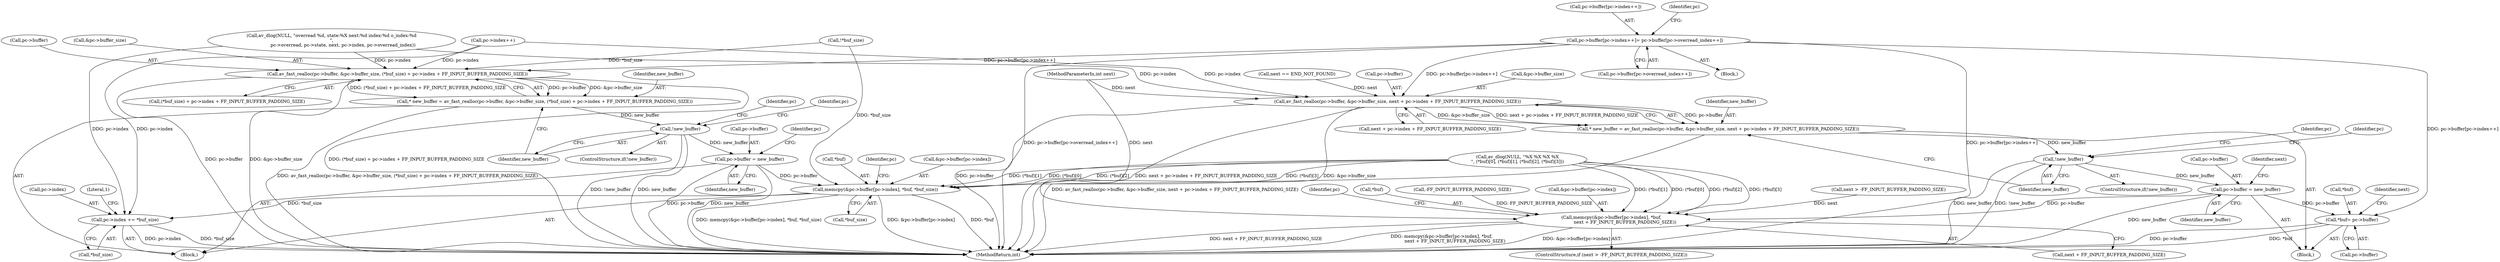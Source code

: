 digraph "0_FFmpeg_f31011e9abfb2ae75bb32bc44e2c34194c8dc40a@API" {
"1000162" [label="(Call,pc->buffer[pc->index++]= pc->buffer[pc->overread_index++])"];
"1000206" [label="(Call,av_fast_realloc(pc->buffer, &pc->buffer_size, (*buf_size) + pc->index + FF_INPUT_BUFFER_PADDING_SIZE))"];
"1000204" [label="(Call,* new_buffer = av_fast_realloc(pc->buffer, &pc->buffer_size, (*buf_size) + pc->index + FF_INPUT_BUFFER_PADDING_SIZE))"];
"1000223" [label="(Call,!new_buffer)"];
"1000234" [label="(Call,pc->buffer = new_buffer)"];
"1000239" [label="(Call,memcpy(&pc->buffer[pc->index], *buf, *buf_size))"];
"1000252" [label="(Call,pc->index += *buf_size)"];
"1000281" [label="(Call,av_fast_realloc(pc->buffer, &pc->buffer_size, next + pc->index + FF_INPUT_BUFFER_PADDING_SIZE))"];
"1000279" [label="(Call,* new_buffer = av_fast_realloc(pc->buffer, &pc->buffer_size, next + pc->index + FF_INPUT_BUFFER_PADDING_SIZE))"];
"1000297" [label="(Call,!new_buffer)"];
"1000312" [label="(Call,pc->buffer = new_buffer)"];
"1000322" [label="(Call,memcpy(&pc->buffer[pc->index], *buf,\n                   next + FF_INPUT_BUFFER_PADDING_SIZE))"];
"1000341" [label="(Call,*buf= pc->buffer)"];
"1000205" [label="(Identifier,new_buffer)"];
"1000282" [label="(Call,pc->buffer)"];
"1000260" [label="(Literal,1)"];
"1000228" [label="(Identifier,pc)"];
"1000333" [label="(Call,next + FF_INPUT_BUFFER_PADDING_SIZE)"];
"1000254" [label="(Identifier,pc)"];
"1000438" [label="(MethodReturn,int)"];
"1000280" [label="(Identifier,new_buffer)"];
"1000316" [label="(Identifier,new_buffer)"];
"1000234" [label="(Call,pc->buffer = new_buffer)"];
"1000318" [label="(Call,next > -FF_INPUT_BUFFER_PADDING_SIZE)"];
"1000163" [label="(Call,pc->buffer[pc->index++])"];
"1000256" [label="(Call,*buf_size)"];
"1000253" [label="(Call,pc->index)"];
"1000331" [label="(Call,*buf)"];
"1000236" [label="(Identifier,pc)"];
"1000296" [label="(ControlStructure,if(!new_buffer))"];
"1000302" [label="(Identifier,pc)"];
"1000320" [label="(Call,-FF_INPUT_BUFFER_PADDING_SIZE)"];
"1000342" [label="(Call,*buf)"];
"1000224" [label="(Identifier,new_buffer)"];
"1000298" [label="(Identifier,new_buffer)"];
"1000322" [label="(Call,memcpy(&pc->buffer[pc->index], *buf,\n                   next + FF_INPUT_BUFFER_PADDING_SIZE))"];
"1000171" [label="(Call,pc->buffer[pc->overread_index++])"];
"1000206" [label="(Call,av_fast_realloc(pc->buffer, &pc->buffer_size, (*buf_size) + pc->index + FF_INPUT_BUFFER_PADDING_SIZE))"];
"1000159" [label="(Identifier,pc)"];
"1000277" [label="(Block,)"];
"1000323" [label="(Call,&pc->buffer[pc->index])"];
"1000202" [label="(Block,)"];
"1000239" [label="(Call,memcpy(&pc->buffer[pc->index], *buf, *buf_size))"];
"1000317" [label="(ControlStructure,if (next > -FF_INPUT_BUFFER_PADDING_SIZE))"];
"1000162" [label="(Call,pc->buffer[pc->index++]= pc->buffer[pc->overread_index++])"];
"1000252" [label="(Call,pc->index += *buf_size)"];
"1000235" [label="(Call,pc->buffer)"];
"1000181" [label="(Call,!*buf_size)"];
"1000240" [label="(Call,&pc->buffer[pc->index])"];
"1000161" [label="(Block,)"];
"1000313" [label="(Call,pc->buffer)"];
"1000285" [label="(Call,&pc->buffer_size)"];
"1000243" [label="(Identifier,pc)"];
"1000281" [label="(Call,av_fast_realloc(pc->buffer, &pc->buffer_size, next + pc->index + FF_INPUT_BUFFER_PADDING_SIZE))"];
"1000204" [label="(Call,* new_buffer = av_fast_realloc(pc->buffer, &pc->buffer_size, (*buf_size) + pc->index + FF_INPUT_BUFFER_PADDING_SIZE))"];
"1000250" [label="(Call,*buf_size)"];
"1000107" [label="(MethodParameterIn,int next)"];
"1000116" [label="(Call,av_dlog(NULL, \"overread %d, state:%X next:%d index:%d o_index:%d\n\",\n                pc->overread, pc->state, next, pc->index, pc->overread_index))"];
"1000248" [label="(Call,*buf)"];
"1000289" [label="(Call,next + pc->index + FF_INPUT_BUFFER_PADDING_SIZE)"];
"1000238" [label="(Identifier,new_buffer)"];
"1000222" [label="(ControlStructure,if(!new_buffer))"];
"1000132" [label="(Call,av_dlog(NULL, \"%X %X %X %X\n\", (*buf)[0], (*buf)[1], (*buf)[2], (*buf)[3]))"];
"1000207" [label="(Call,pc->buffer)"];
"1000341" [label="(Call,*buf= pc->buffer)"];
"1000199" [label="(Call,next == END_NOT_FOUND)"];
"1000319" [label="(Identifier,next)"];
"1000338" [label="(Identifier,pc)"];
"1000349" [label="(Identifier,next)"];
"1000223" [label="(Call,!new_buffer)"];
"1000210" [label="(Call,&pc->buffer_size)"];
"1000297" [label="(Call,!new_buffer)"];
"1000167" [label="(Call,pc->index++)"];
"1000214" [label="(Call,(*buf_size) + pc->index + FF_INPUT_BUFFER_PADDING_SIZE)"];
"1000279" [label="(Call,* new_buffer = av_fast_realloc(pc->buffer, &pc->buffer_size, next + pc->index + FF_INPUT_BUFFER_PADDING_SIZE))"];
"1000314" [label="(Identifier,pc)"];
"1000312" [label="(Call,pc->buffer = new_buffer)"];
"1000344" [label="(Call,pc->buffer)"];
"1000162" -> "1000161"  [label="AST: "];
"1000162" -> "1000171"  [label="CFG: "];
"1000163" -> "1000162"  [label="AST: "];
"1000171" -> "1000162"  [label="AST: "];
"1000159" -> "1000162"  [label="CFG: "];
"1000162" -> "1000438"  [label="DDG: pc->buffer[pc->overread_index++]"];
"1000162" -> "1000438"  [label="DDG: pc->buffer[pc->index++]"];
"1000162" -> "1000206"  [label="DDG: pc->buffer[pc->index++]"];
"1000162" -> "1000281"  [label="DDG: pc->buffer[pc->index++]"];
"1000162" -> "1000341"  [label="DDG: pc->buffer[pc->index++]"];
"1000206" -> "1000204"  [label="AST: "];
"1000206" -> "1000214"  [label="CFG: "];
"1000207" -> "1000206"  [label="AST: "];
"1000210" -> "1000206"  [label="AST: "];
"1000214" -> "1000206"  [label="AST: "];
"1000204" -> "1000206"  [label="CFG: "];
"1000206" -> "1000438"  [label="DDG: &pc->buffer_size"];
"1000206" -> "1000438"  [label="DDG: (*buf_size) + pc->index + FF_INPUT_BUFFER_PADDING_SIZE"];
"1000206" -> "1000438"  [label="DDG: pc->buffer"];
"1000206" -> "1000204"  [label="DDG: pc->buffer"];
"1000206" -> "1000204"  [label="DDG: &pc->buffer_size"];
"1000206" -> "1000204"  [label="DDG: (*buf_size) + pc->index + FF_INPUT_BUFFER_PADDING_SIZE"];
"1000181" -> "1000206"  [label="DDG: *buf_size"];
"1000167" -> "1000206"  [label="DDG: pc->index"];
"1000116" -> "1000206"  [label="DDG: pc->index"];
"1000204" -> "1000202"  [label="AST: "];
"1000205" -> "1000204"  [label="AST: "];
"1000224" -> "1000204"  [label="CFG: "];
"1000204" -> "1000438"  [label="DDG: av_fast_realloc(pc->buffer, &pc->buffer_size, (*buf_size) + pc->index + FF_INPUT_BUFFER_PADDING_SIZE)"];
"1000204" -> "1000223"  [label="DDG: new_buffer"];
"1000223" -> "1000222"  [label="AST: "];
"1000223" -> "1000224"  [label="CFG: "];
"1000224" -> "1000223"  [label="AST: "];
"1000228" -> "1000223"  [label="CFG: "];
"1000236" -> "1000223"  [label="CFG: "];
"1000223" -> "1000438"  [label="DDG: !new_buffer"];
"1000223" -> "1000438"  [label="DDG: new_buffer"];
"1000223" -> "1000234"  [label="DDG: new_buffer"];
"1000234" -> "1000202"  [label="AST: "];
"1000234" -> "1000238"  [label="CFG: "];
"1000235" -> "1000234"  [label="AST: "];
"1000238" -> "1000234"  [label="AST: "];
"1000243" -> "1000234"  [label="CFG: "];
"1000234" -> "1000438"  [label="DDG: pc->buffer"];
"1000234" -> "1000438"  [label="DDG: new_buffer"];
"1000234" -> "1000239"  [label="DDG: pc->buffer"];
"1000239" -> "1000202"  [label="AST: "];
"1000239" -> "1000250"  [label="CFG: "];
"1000240" -> "1000239"  [label="AST: "];
"1000248" -> "1000239"  [label="AST: "];
"1000250" -> "1000239"  [label="AST: "];
"1000254" -> "1000239"  [label="CFG: "];
"1000239" -> "1000438"  [label="DDG: *buf"];
"1000239" -> "1000438"  [label="DDG: memcpy(&pc->buffer[pc->index], *buf, *buf_size)"];
"1000239" -> "1000438"  [label="DDG: &pc->buffer[pc->index]"];
"1000132" -> "1000239"  [label="DDG: (*buf)[1]"];
"1000132" -> "1000239"  [label="DDG: (*buf)[0]"];
"1000132" -> "1000239"  [label="DDG: (*buf)[2]"];
"1000132" -> "1000239"  [label="DDG: (*buf)[3]"];
"1000181" -> "1000239"  [label="DDG: *buf_size"];
"1000239" -> "1000252"  [label="DDG: *buf_size"];
"1000252" -> "1000202"  [label="AST: "];
"1000252" -> "1000256"  [label="CFG: "];
"1000253" -> "1000252"  [label="AST: "];
"1000256" -> "1000252"  [label="AST: "];
"1000260" -> "1000252"  [label="CFG: "];
"1000252" -> "1000438"  [label="DDG: pc->index"];
"1000252" -> "1000438"  [label="DDG: *buf_size"];
"1000167" -> "1000252"  [label="DDG: pc->index"];
"1000116" -> "1000252"  [label="DDG: pc->index"];
"1000281" -> "1000279"  [label="AST: "];
"1000281" -> "1000289"  [label="CFG: "];
"1000282" -> "1000281"  [label="AST: "];
"1000285" -> "1000281"  [label="AST: "];
"1000289" -> "1000281"  [label="AST: "];
"1000279" -> "1000281"  [label="CFG: "];
"1000281" -> "1000438"  [label="DDG: &pc->buffer_size"];
"1000281" -> "1000438"  [label="DDG: pc->buffer"];
"1000281" -> "1000438"  [label="DDG: next + pc->index + FF_INPUT_BUFFER_PADDING_SIZE"];
"1000281" -> "1000279"  [label="DDG: pc->buffer"];
"1000281" -> "1000279"  [label="DDG: &pc->buffer_size"];
"1000281" -> "1000279"  [label="DDG: next + pc->index + FF_INPUT_BUFFER_PADDING_SIZE"];
"1000107" -> "1000281"  [label="DDG: next"];
"1000199" -> "1000281"  [label="DDG: next"];
"1000167" -> "1000281"  [label="DDG: pc->index"];
"1000116" -> "1000281"  [label="DDG: pc->index"];
"1000279" -> "1000277"  [label="AST: "];
"1000280" -> "1000279"  [label="AST: "];
"1000298" -> "1000279"  [label="CFG: "];
"1000279" -> "1000438"  [label="DDG: av_fast_realloc(pc->buffer, &pc->buffer_size, next + pc->index + FF_INPUT_BUFFER_PADDING_SIZE)"];
"1000279" -> "1000297"  [label="DDG: new_buffer"];
"1000297" -> "1000296"  [label="AST: "];
"1000297" -> "1000298"  [label="CFG: "];
"1000298" -> "1000297"  [label="AST: "];
"1000302" -> "1000297"  [label="CFG: "];
"1000314" -> "1000297"  [label="CFG: "];
"1000297" -> "1000438"  [label="DDG: new_buffer"];
"1000297" -> "1000438"  [label="DDG: !new_buffer"];
"1000297" -> "1000312"  [label="DDG: new_buffer"];
"1000312" -> "1000277"  [label="AST: "];
"1000312" -> "1000316"  [label="CFG: "];
"1000313" -> "1000312"  [label="AST: "];
"1000316" -> "1000312"  [label="AST: "];
"1000319" -> "1000312"  [label="CFG: "];
"1000312" -> "1000438"  [label="DDG: new_buffer"];
"1000312" -> "1000322"  [label="DDG: pc->buffer"];
"1000312" -> "1000341"  [label="DDG: pc->buffer"];
"1000322" -> "1000317"  [label="AST: "];
"1000322" -> "1000333"  [label="CFG: "];
"1000323" -> "1000322"  [label="AST: "];
"1000331" -> "1000322"  [label="AST: "];
"1000333" -> "1000322"  [label="AST: "];
"1000338" -> "1000322"  [label="CFG: "];
"1000322" -> "1000438"  [label="DDG: next + FF_INPUT_BUFFER_PADDING_SIZE"];
"1000322" -> "1000438"  [label="DDG: memcpy(&pc->buffer[pc->index], *buf,\n                   next + FF_INPUT_BUFFER_PADDING_SIZE)"];
"1000322" -> "1000438"  [label="DDG: &pc->buffer[pc->index]"];
"1000132" -> "1000322"  [label="DDG: (*buf)[1]"];
"1000132" -> "1000322"  [label="DDG: (*buf)[0]"];
"1000132" -> "1000322"  [label="DDG: (*buf)[2]"];
"1000132" -> "1000322"  [label="DDG: (*buf)[3]"];
"1000318" -> "1000322"  [label="DDG: next"];
"1000107" -> "1000322"  [label="DDG: next"];
"1000320" -> "1000322"  [label="DDG: FF_INPUT_BUFFER_PADDING_SIZE"];
"1000341" -> "1000277"  [label="AST: "];
"1000341" -> "1000344"  [label="CFG: "];
"1000342" -> "1000341"  [label="AST: "];
"1000344" -> "1000341"  [label="AST: "];
"1000349" -> "1000341"  [label="CFG: "];
"1000341" -> "1000438"  [label="DDG: *buf"];
"1000341" -> "1000438"  [label="DDG: pc->buffer"];
}
